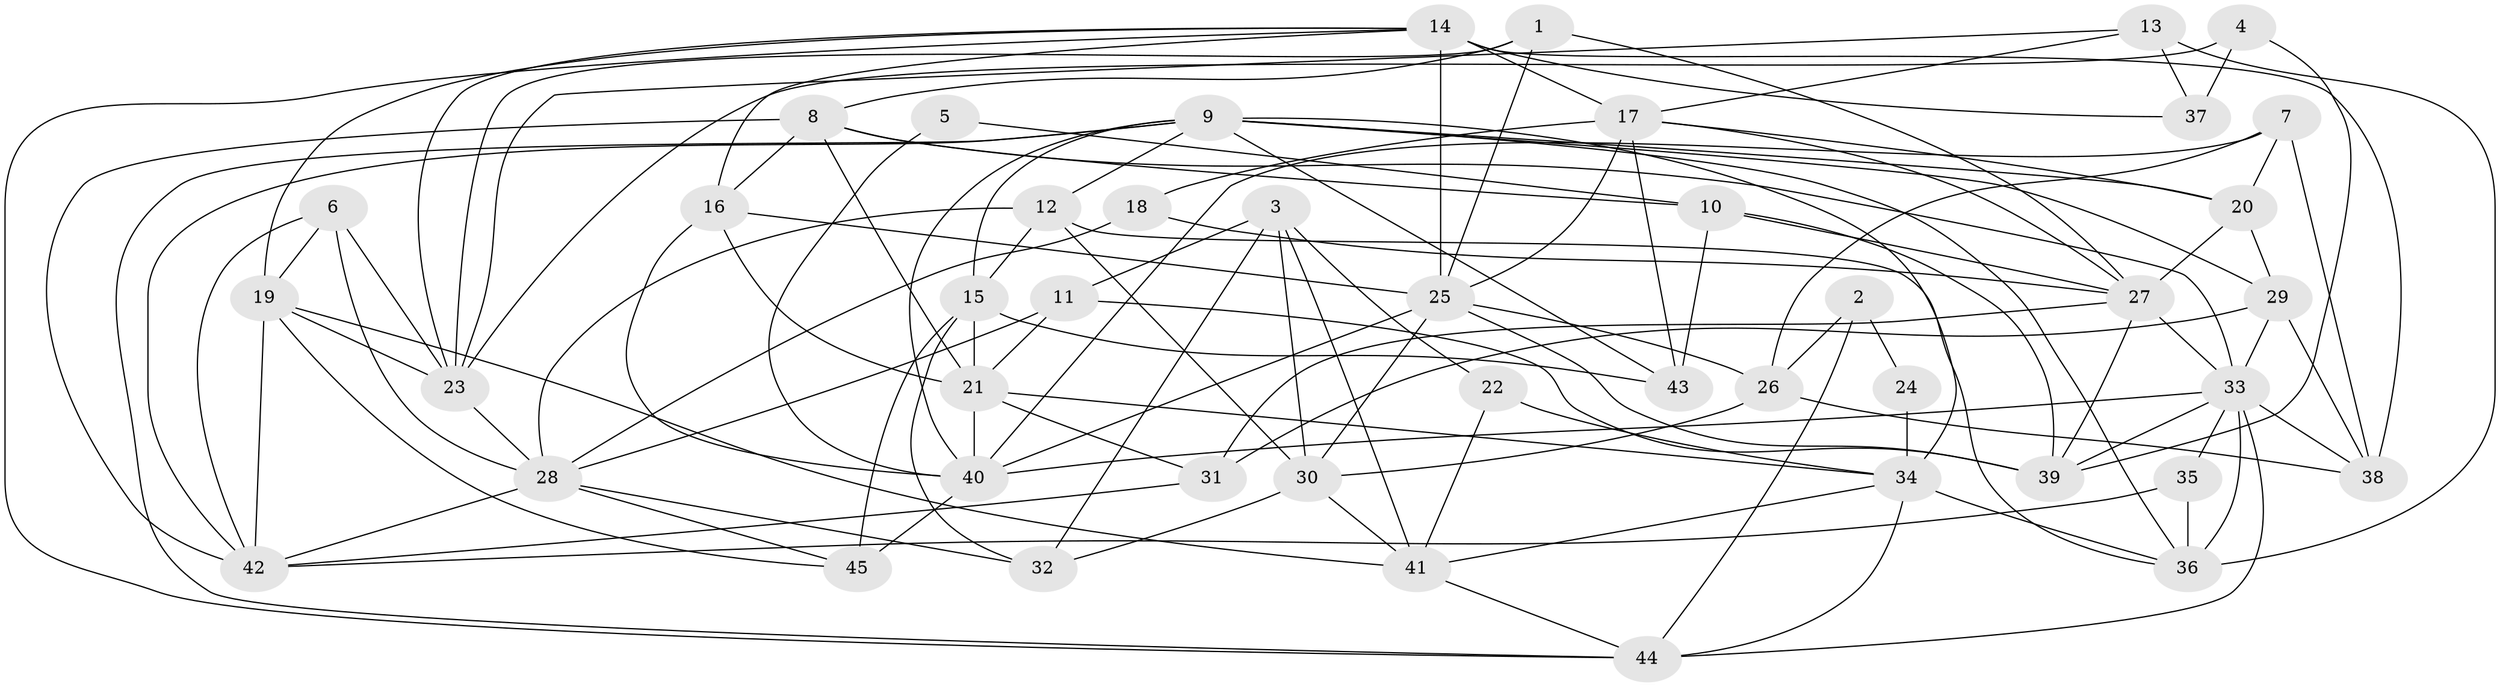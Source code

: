 // original degree distribution, {6: 0.11235955056179775, 4: 0.2247191011235955, 5: 0.20224719101123595, 3: 0.25842696629213485, 2: 0.15730337078651685, 8: 0.011235955056179775, 7: 0.033707865168539325}
// Generated by graph-tools (version 1.1) at 2025/37/03/04/25 23:37:13]
// undirected, 45 vertices, 120 edges
graph export_dot {
  node [color=gray90,style=filled];
  1;
  2;
  3;
  4;
  5;
  6;
  7;
  8;
  9;
  10;
  11;
  12;
  13;
  14;
  15;
  16;
  17;
  18;
  19;
  20;
  21;
  22;
  23;
  24;
  25;
  26;
  27;
  28;
  29;
  30;
  31;
  32;
  33;
  34;
  35;
  36;
  37;
  38;
  39;
  40;
  41;
  42;
  43;
  44;
  45;
  1 -- 8 [weight=1.0];
  1 -- 23 [weight=1.0];
  1 -- 25 [weight=1.0];
  1 -- 27 [weight=1.0];
  2 -- 24 [weight=1.0];
  2 -- 26 [weight=1.0];
  2 -- 44 [weight=1.0];
  3 -- 11 [weight=1.0];
  3 -- 22 [weight=1.0];
  3 -- 30 [weight=1.0];
  3 -- 32 [weight=1.0];
  3 -- 41 [weight=1.0];
  4 -- 23 [weight=1.0];
  4 -- 37 [weight=1.0];
  4 -- 39 [weight=1.0];
  5 -- 10 [weight=1.0];
  5 -- 40 [weight=1.0];
  6 -- 19 [weight=1.0];
  6 -- 23 [weight=1.0];
  6 -- 28 [weight=1.0];
  6 -- 42 [weight=1.0];
  7 -- 20 [weight=1.0];
  7 -- 26 [weight=1.0];
  7 -- 38 [weight=1.0];
  7 -- 40 [weight=1.0];
  8 -- 10 [weight=1.0];
  8 -- 16 [weight=1.0];
  8 -- 21 [weight=1.0];
  8 -- 33 [weight=1.0];
  8 -- 42 [weight=1.0];
  9 -- 12 [weight=1.0];
  9 -- 15 [weight=1.0];
  9 -- 20 [weight=1.0];
  9 -- 29 [weight=1.0];
  9 -- 34 [weight=1.0];
  9 -- 36 [weight=1.0];
  9 -- 40 [weight=1.0];
  9 -- 42 [weight=1.0];
  9 -- 43 [weight=1.0];
  9 -- 44 [weight=1.0];
  10 -- 27 [weight=1.0];
  10 -- 39 [weight=1.0];
  10 -- 43 [weight=1.0];
  11 -- 21 [weight=1.0];
  11 -- 28 [weight=1.0];
  11 -- 39 [weight=1.0];
  12 -- 15 [weight=1.0];
  12 -- 28 [weight=1.0];
  12 -- 30 [weight=1.0];
  12 -- 36 [weight=1.0];
  13 -- 17 [weight=1.0];
  13 -- 23 [weight=1.0];
  13 -- 36 [weight=2.0];
  13 -- 37 [weight=1.0];
  14 -- 16 [weight=1.0];
  14 -- 17 [weight=1.0];
  14 -- 19 [weight=1.0];
  14 -- 23 [weight=1.0];
  14 -- 25 [weight=2.0];
  14 -- 37 [weight=1.0];
  14 -- 38 [weight=1.0];
  14 -- 44 [weight=1.0];
  15 -- 21 [weight=1.0];
  15 -- 32 [weight=1.0];
  15 -- 43 [weight=1.0];
  15 -- 45 [weight=2.0];
  16 -- 21 [weight=1.0];
  16 -- 25 [weight=1.0];
  16 -- 40 [weight=2.0];
  17 -- 18 [weight=2.0];
  17 -- 20 [weight=1.0];
  17 -- 25 [weight=1.0];
  17 -- 27 [weight=1.0];
  17 -- 43 [weight=1.0];
  18 -- 27 [weight=1.0];
  18 -- 28 [weight=1.0];
  19 -- 23 [weight=1.0];
  19 -- 41 [weight=2.0];
  19 -- 42 [weight=3.0];
  19 -- 45 [weight=1.0];
  20 -- 27 [weight=1.0];
  20 -- 29 [weight=1.0];
  21 -- 31 [weight=1.0];
  21 -- 34 [weight=1.0];
  21 -- 40 [weight=1.0];
  22 -- 34 [weight=1.0];
  22 -- 41 [weight=1.0];
  23 -- 28 [weight=1.0];
  24 -- 34 [weight=1.0];
  25 -- 26 [weight=2.0];
  25 -- 30 [weight=3.0];
  25 -- 39 [weight=1.0];
  25 -- 40 [weight=1.0];
  26 -- 30 [weight=1.0];
  26 -- 38 [weight=1.0];
  27 -- 31 [weight=1.0];
  27 -- 33 [weight=1.0];
  27 -- 39 [weight=1.0];
  28 -- 32 [weight=1.0];
  28 -- 42 [weight=1.0];
  28 -- 45 [weight=1.0];
  29 -- 31 [weight=1.0];
  29 -- 33 [weight=1.0];
  29 -- 38 [weight=1.0];
  30 -- 32 [weight=1.0];
  30 -- 41 [weight=1.0];
  31 -- 42 [weight=1.0];
  33 -- 35 [weight=1.0];
  33 -- 36 [weight=1.0];
  33 -- 38 [weight=1.0];
  33 -- 39 [weight=1.0];
  33 -- 40 [weight=1.0];
  33 -- 44 [weight=1.0];
  34 -- 36 [weight=1.0];
  34 -- 41 [weight=2.0];
  34 -- 44 [weight=1.0];
  35 -- 36 [weight=2.0];
  35 -- 42 [weight=1.0];
  40 -- 45 [weight=1.0];
  41 -- 44 [weight=1.0];
}
